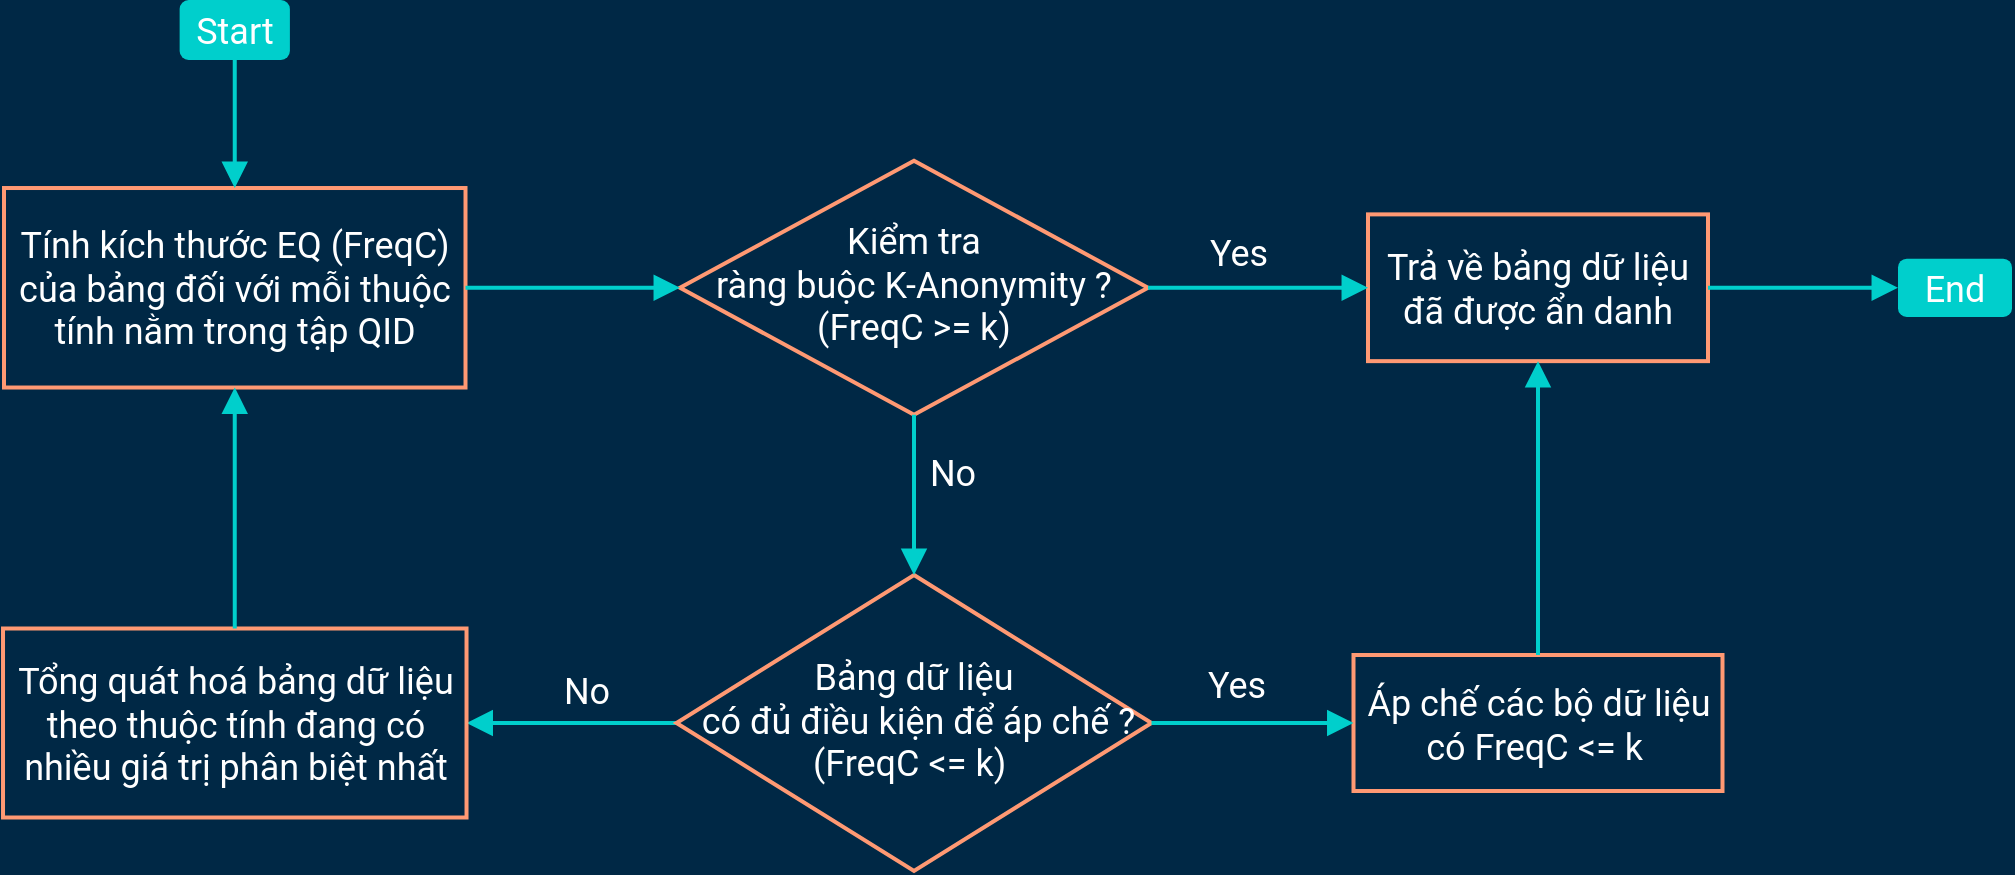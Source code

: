 <mxfile version="14.9.3" type="device"><diagram id="C5RBs43oDa-KdzZeNtuy" name="Page-1"><mxGraphModel dx="1422" dy="1282" grid="0" gridSize="10" guides="1" tooltips="1" connect="1" arrows="1" fold="1" page="0" pageScale="1" pageWidth="827" pageHeight="1169" background="#002845" math="0" shadow="0"><root><mxCell id="WIyWlLk6GJQsqaUBKTNV-0"/><mxCell id="WIyWlLk6GJQsqaUBKTNV-1" parent="WIyWlLk6GJQsqaUBKTNV-0"/><mxCell id="WIyWlLk6GJQsqaUBKTNV-3" value="Tính kích thước EQ (FreqC) của bảng đối với mỗi thuộc tính nằm trong tập QID" style="rounded=0;whiteSpace=wrap;html=1;fontSize=18;glass=0;strokeWidth=2;shadow=0;spacingLeft=5;spacingRight=5;gradientColor=#ffffff;fillColor=none;fontFamily=roboto;fontSource=https%3A%2F%2Ffonts.googleapis.com%2Fcss2%3Ffamily%3DRoboto%26display%3Dswap;fontColor=#FFFFFF;strokeColor=#ff9973;" parent="WIyWlLk6GJQsqaUBKTNV-1" vertex="1"><mxGeometry x="23" y="33.01" width="230.75" height="99.75" as="geometry"/></mxCell><mxCell id="WIyWlLk6GJQsqaUBKTNV-5" value="No" style="edgeStyle=orthogonalEdgeStyle;rounded=0;html=1;jettySize=auto;orthogonalLoop=1;fontSize=18;endArrow=block;endFill=1;endSize=8;strokeWidth=2;shadow=0;labelBackgroundColor=none;exitX=0;exitY=0.5;exitDx=0;exitDy=0;entryX=1;entryY=0.5;entryDx=0;entryDy=0;fontFamily=roboto;fontSource=https%3A%2F%2Ffonts.googleapis.com%2Fcss2%3Ffamily%3DRoboto%26display%3Dswap;fontColor=#FFFFFF;strokeColor=#00CFCC;" parent="WIyWlLk6GJQsqaUBKTNV-1" source="fvrXn7QxuF2hSpZaihUg-7" target="WIyWlLk6GJQsqaUBKTNV-7" edge="1"><mxGeometry x="-0.138" y="-18" relative="1" as="geometry"><mxPoint y="1" as="offset"/><mxPoint x="448" y="241" as="sourcePoint"/><mxPoint x="294" y="251" as="targetPoint"/></mxGeometry></mxCell><mxCell id="WIyWlLk6GJQsqaUBKTNV-7" value="Tổng quát hoá bảng dữ liệu theo thuộc tính đang có nhiều giá trị phân biệt nhất" style="rounded=0;whiteSpace=wrap;html=1;fontSize=18;glass=0;strokeWidth=2;shadow=0;spacingLeft=5;spacingRight=5;gradientColor=#ffffff;fillColor=none;fontFamily=roboto;fontSource=https%3A%2F%2Ffonts.googleapis.com%2Fcss2%3Ffamily%3DRoboto%26display%3Dswap;fontColor=#FFFFFF;strokeColor=#ff9973;" parent="WIyWlLk6GJQsqaUBKTNV-1" vertex="1"><mxGeometry x="22.51" y="253.25" width="231.75" height="94.5" as="geometry"/></mxCell><mxCell id="fvrXn7QxuF2hSpZaihUg-0" value="Start" style="rounded=1;whiteSpace=wrap;html=1;fontSize=18;glass=0;strokeWidth=1;shadow=0;fontColor=#FFFFFF;perimeterSpacing=0;fontFamily=roboto;fontSource=https%3A%2F%2Ffonts.googleapis.com%2Fcss2%3Ffamily%3DRoboto%26display%3Dswap;strokeColor=none;fillColor=#00CFCC;" parent="WIyWlLk6GJQsqaUBKTNV-1" vertex="1"><mxGeometry x="110.82" y="-61" width="55.13" height="30" as="geometry"/></mxCell><mxCell id="fvrXn7QxuF2hSpZaihUg-2" value="Kiểm tra &lt;br style=&quot;font-size: 18px;&quot;&gt;ràng buộc K-Anonymity ?&lt;br style=&quot;font-size: 18px;&quot;&gt;(FreqC &amp;gt;= k)" style="rhombus;whiteSpace=wrap;html=1;shadow=0;fontFamily=roboto;fontSize=18;align=center;strokeWidth=2;spacing=6;spacingTop=-4;gradientColor=#ffffff;fillColor=none;fontSource=https%3A%2F%2Ffonts.googleapis.com%2Fcss2%3Ffamily%3DRoboto%26display%3Dswap;fontColor=#FFFFFF;strokeColor=#ff9973;" parent="WIyWlLk6GJQsqaUBKTNV-1" vertex="1"><mxGeometry x="361" y="19.38" width="234" height="127" as="geometry"/></mxCell><mxCell id="fvrXn7QxuF2hSpZaihUg-4" value="Trả về bảng dữ liệu đã được ẩn danh" style="rounded=0;whiteSpace=wrap;html=1;fontSize=18;glass=0;strokeWidth=2;shadow=0;spacingLeft=5;spacingRight=5;gradientColor=#ffffff;fillColor=none;fontFamily=roboto;fontSource=https%3A%2F%2Ffonts.googleapis.com%2Fcss2%3Ffamily%3DRoboto%26display%3Dswap;fontColor=#FFFFFF;strokeColor=#ff9973;" parent="WIyWlLk6GJQsqaUBKTNV-1" vertex="1"><mxGeometry x="705" y="46.19" width="170" height="73.38" as="geometry"/></mxCell><mxCell id="fvrXn7QxuF2hSpZaihUg-7" value="Bảng dữ liệu&lt;br style=&quot;font-size: 18px;&quot;&gt;&amp;nbsp;có đủ điều kiện để áp chế ? (FreqC &amp;lt;= k)&amp;nbsp;" style="rhombus;whiteSpace=wrap;html=1;shadow=0;fontFamily=roboto;fontSize=18;align=center;strokeWidth=2;spacing=6;spacingTop=-4;gradientColor=#ffffff;fillColor=none;fontSource=https%3A%2F%2Ffonts.googleapis.com%2Fcss2%3Ffamily%3DRoboto%26display%3Dswap;fontColor=#FFFFFF;strokeColor=#ff9973;" parent="WIyWlLk6GJQsqaUBKTNV-1" vertex="1"><mxGeometry x="359.25" y="226.5" width="237.5" height="148" as="geometry"/></mxCell><mxCell id="fvrXn7QxuF2hSpZaihUg-8" value="" style="rounded=0;html=1;jettySize=auto;orthogonalLoop=1;fontSize=18;endArrow=block;endFill=1;endSize=8;strokeWidth=2;shadow=0;labelBackgroundColor=none;edgeStyle=orthogonalEdgeStyle;entryX=0.5;entryY=0;entryDx=0;entryDy=0;exitX=0.5;exitY=1;exitDx=0;exitDy=0;fontColor=#00CFCC;fontFamily=roboto;fontSource=https%3A%2F%2Ffonts.googleapis.com%2Fcss2%3Ffamily%3DRoboto%26display%3Dswap;strokeColor=#00CFCC;" parent="WIyWlLk6GJQsqaUBKTNV-1" source="fvrXn7QxuF2hSpZaihUg-2" target="fvrXn7QxuF2hSpZaihUg-7" edge="1"><mxGeometry relative="1" as="geometry"><mxPoint x="290" y="110" as="sourcePoint"/><mxPoint x="411" y="110" as="targetPoint"/></mxGeometry></mxCell><mxCell id="fvrXn7QxuF2hSpZaihUg-9" value="End" style="rounded=1;whiteSpace=wrap;html=1;fontSize=18;glass=0;strokeWidth=1;shadow=0;fontColor=#FFFFFF;perimeterSpacing=0;fontFamily=roboto;fontSource=https%3A%2F%2Ffonts.googleapis.com%2Fcss2%3Ffamily%3DRoboto%26display%3Dswap;strokeColor=none;fillColor=#00CFCC;" parent="WIyWlLk6GJQsqaUBKTNV-1" vertex="1"><mxGeometry x="970" y="68.32" width="57" height="29.12" as="geometry"/></mxCell><mxCell id="fvrXn7QxuF2hSpZaihUg-11" value="Áp chế các bộ dữ liệu có FreqC &amp;lt;= k&amp;nbsp;" style="rounded=0;whiteSpace=wrap;html=1;fontSize=18;glass=0;strokeWidth=2;shadow=0;spacingLeft=5;spacingRight=5;gradientColor=#ffffff;fillColor=none;fontFamily=roboto;fontSource=https%3A%2F%2Ffonts.googleapis.com%2Fcss2%3Ffamily%3DRoboto%26display%3Dswap;fontColor=#FFFFFF;strokeColor=#ff9973;" parent="WIyWlLk6GJQsqaUBKTNV-1" vertex="1"><mxGeometry x="697.75" y="266.5" width="184.5" height="68" as="geometry"/></mxCell><mxCell id="fvrXn7QxuF2hSpZaihUg-13" value="&lt;font style=&quot;font-size: 18px;&quot;&gt;No&lt;/font&gt;" style="text;html=1;align=center;verticalAlign=middle;resizable=0;points=[];autosize=1;strokeColor=none;fontColor=#FFFFFF;fontFamily=roboto;fontSource=https%3A%2F%2Ffonts.googleapis.com%2Fcss2%3Ffamily%3DRoboto%26display%3Dswap;fontSize=18;" parent="WIyWlLk6GJQsqaUBKTNV-1" vertex="1"><mxGeometry x="481" y="162" width="32" height="26" as="geometry"/></mxCell><mxCell id="fvrXn7QxuF2hSpZaihUg-20" value="" style="rounded=0;html=1;jettySize=auto;orthogonalLoop=1;fontSize=18;endArrow=block;endFill=1;endSize=8;strokeWidth=2;shadow=0;labelBackgroundColor=none;edgeStyle=orthogonalEdgeStyle;exitX=0.5;exitY=1;exitDx=0;exitDy=0;entryX=0.5;entryY=0;entryDx=0;entryDy=0;fontFamily=roboto;fontSource=https%3A%2F%2Ffonts.googleapis.com%2Fcss2%3Ffamily%3DRoboto%26display%3Dswap;strokeColor=#00CFCC;" parent="WIyWlLk6GJQsqaUBKTNV-1" source="fvrXn7QxuF2hSpZaihUg-0" target="WIyWlLk6GJQsqaUBKTNV-3" edge="1"><mxGeometry relative="1" as="geometry"><mxPoint x="178.01" y="-31" as="sourcePoint"/><mxPoint x="178.005" y="33.01" as="targetPoint"/></mxGeometry></mxCell><mxCell id="fvrXn7QxuF2hSpZaihUg-24" value="Yes" style="rounded=0;html=1;jettySize=auto;orthogonalLoop=1;fontSize=18;endArrow=block;endFill=1;endSize=8;strokeWidth=2;shadow=0;labelBackgroundColor=none;edgeStyle=orthogonalEdgeStyle;exitX=1;exitY=0.5;exitDx=0;exitDy=0;entryX=0;entryY=0.5;entryDx=0;entryDy=0;fontFamily=roboto;fontSource=https%3A%2F%2Ffonts.googleapis.com%2Fcss2%3Ffamily%3DRoboto%26display%3Dswap;fontColor=#FFFFFF;strokeColor=#00CFCC;" parent="WIyWlLk6GJQsqaUBKTNV-1" source="fvrXn7QxuF2hSpZaihUg-7" target="fvrXn7QxuF2hSpZaihUg-11" edge="1"><mxGeometry x="-0.163" y="21" relative="1" as="geometry"><mxPoint y="1" as="offset"/><mxPoint x="600" y="339" as="sourcePoint"/><mxPoint x="701" y="339" as="targetPoint"/></mxGeometry></mxCell><mxCell id="fvrXn7QxuF2hSpZaihUg-31" value="" style="rounded=0;html=1;jettySize=auto;orthogonalLoop=1;fontSize=18;endArrow=block;endFill=1;endSize=8;strokeWidth=2;shadow=0;labelBackgroundColor=none;edgeStyle=orthogonalEdgeStyle;exitX=1;exitY=0.5;exitDx=0;exitDy=0;entryX=0;entryY=0.5;entryDx=0;entryDy=0;fontFamily=roboto;fontSource=https%3A%2F%2Ffonts.googleapis.com%2Fcss2%3Ffamily%3DRoboto%26display%3Dswap;strokeColor=#00CFCC;" parent="WIyWlLk6GJQsqaUBKTNV-1" source="fvrXn7QxuF2hSpZaihUg-4" target="fvrXn7QxuF2hSpZaihUg-9" edge="1"><mxGeometry relative="1" as="geometry"><mxPoint x="882.25" y="124.0" as="sourcePoint"/><mxPoint x="977.25" y="124.0" as="targetPoint"/></mxGeometry></mxCell><mxCell id="fvrXn7QxuF2hSpZaihUg-34" value="" style="rounded=0;html=1;jettySize=auto;orthogonalLoop=1;fontSize=18;endArrow=block;endFill=1;endSize=8;strokeWidth=2;shadow=0;labelBackgroundColor=none;edgeStyle=orthogonalEdgeStyle;entryX=0.5;entryY=1;entryDx=0;entryDy=0;exitX=0.5;exitY=0;exitDx=0;exitDy=0;fontFamily=roboto;fontSource=https%3A%2F%2Ffonts.googleapis.com%2Fcss2%3Ffamily%3DRoboto%26display%3Dswap;strokeColor=#00CFCC;" parent="WIyWlLk6GJQsqaUBKTNV-1" source="fvrXn7QxuF2hSpZaihUg-11" target="fvrXn7QxuF2hSpZaihUg-4" edge="1"><mxGeometry relative="1" as="geometry"><mxPoint x="837" y="266.5" as="sourcePoint"/><mxPoint x="837" y="119.57" as="targetPoint"/></mxGeometry></mxCell><mxCell id="fvrXn7QxuF2hSpZaihUg-35" value="Yes" style="rounded=0;html=1;jettySize=auto;orthogonalLoop=1;fontSize=18;endArrow=block;endFill=1;endSize=8;strokeWidth=2;shadow=0;labelBackgroundColor=none;edgeStyle=orthogonalEdgeStyle;exitX=1;exitY=0.5;exitDx=0;exitDy=0;entryX=0;entryY=0.5;entryDx=0;entryDy=0;fontFamily=roboto;fontSource=https%3A%2F%2Ffonts.googleapis.com%2Fcss2%3Ffamily%3DRoboto%26display%3Dswap;fontColor=#FFFFFF;strokeColor=#00CFCC;" parent="WIyWlLk6GJQsqaUBKTNV-1" source="fvrXn7QxuF2hSpZaihUg-2" target="fvrXn7QxuF2hSpZaihUg-4" edge="1"><mxGeometry x="-0.182" y="18" relative="1" as="geometry"><mxPoint as="offset"/><mxPoint x="592" y="137.0" as="sourcePoint"/><mxPoint x="702" y="137.0" as="targetPoint"/></mxGeometry></mxCell><mxCell id="fvrXn7QxuF2hSpZaihUg-36" value="" style="rounded=0;html=1;jettySize=auto;orthogonalLoop=1;fontSize=18;endArrow=block;endFill=1;endSize=8;strokeWidth=2;shadow=0;labelBackgroundColor=none;edgeStyle=orthogonalEdgeStyle;entryX=0;entryY=0.5;entryDx=0;entryDy=0;exitX=1;exitY=0.5;exitDx=0;exitDy=0;fontFamily=roboto;fontSource=https%3A%2F%2Ffonts.googleapis.com%2Fcss2%3Ffamily%3DRoboto%26display%3Dswap;strokeColor=#00CFCC;" parent="WIyWlLk6GJQsqaUBKTNV-1" source="WIyWlLk6GJQsqaUBKTNV-3" target="fvrXn7QxuF2hSpZaihUg-2" edge="1"><mxGeometry relative="1" as="geometry"><mxPoint x="264" y="136.005" as="sourcePoint"/><mxPoint x="371.25" y="136.0" as="targetPoint"/></mxGeometry></mxCell><mxCell id="t7E-4wntBvyXkIttzrrQ-0" value="" style="rounded=0;html=1;jettySize=auto;orthogonalLoop=1;fontSize=18;endArrow=block;endFill=1;endSize=8;strokeWidth=2;shadow=0;labelBackgroundColor=none;edgeStyle=orthogonalEdgeStyle;entryX=0.5;entryY=1;entryDx=0;entryDy=0;exitX=0.5;exitY=0;exitDx=0;exitDy=0;fontFamily=roboto;fontSource=https%3A%2F%2Ffonts.googleapis.com%2Fcss2%3Ffamily%3DRoboto%26display%3Dswap;strokeColor=#00CFCC;" edge="1" parent="WIyWlLk6GJQsqaUBKTNV-1" source="WIyWlLk6GJQsqaUBKTNV-7" target="WIyWlLk6GJQsqaUBKTNV-3"><mxGeometry relative="1" as="geometry"><mxPoint x="263.75" y="92.885" as="sourcePoint"/><mxPoint x="371" y="92.88" as="targetPoint"/></mxGeometry></mxCell></root></mxGraphModel></diagram></mxfile>